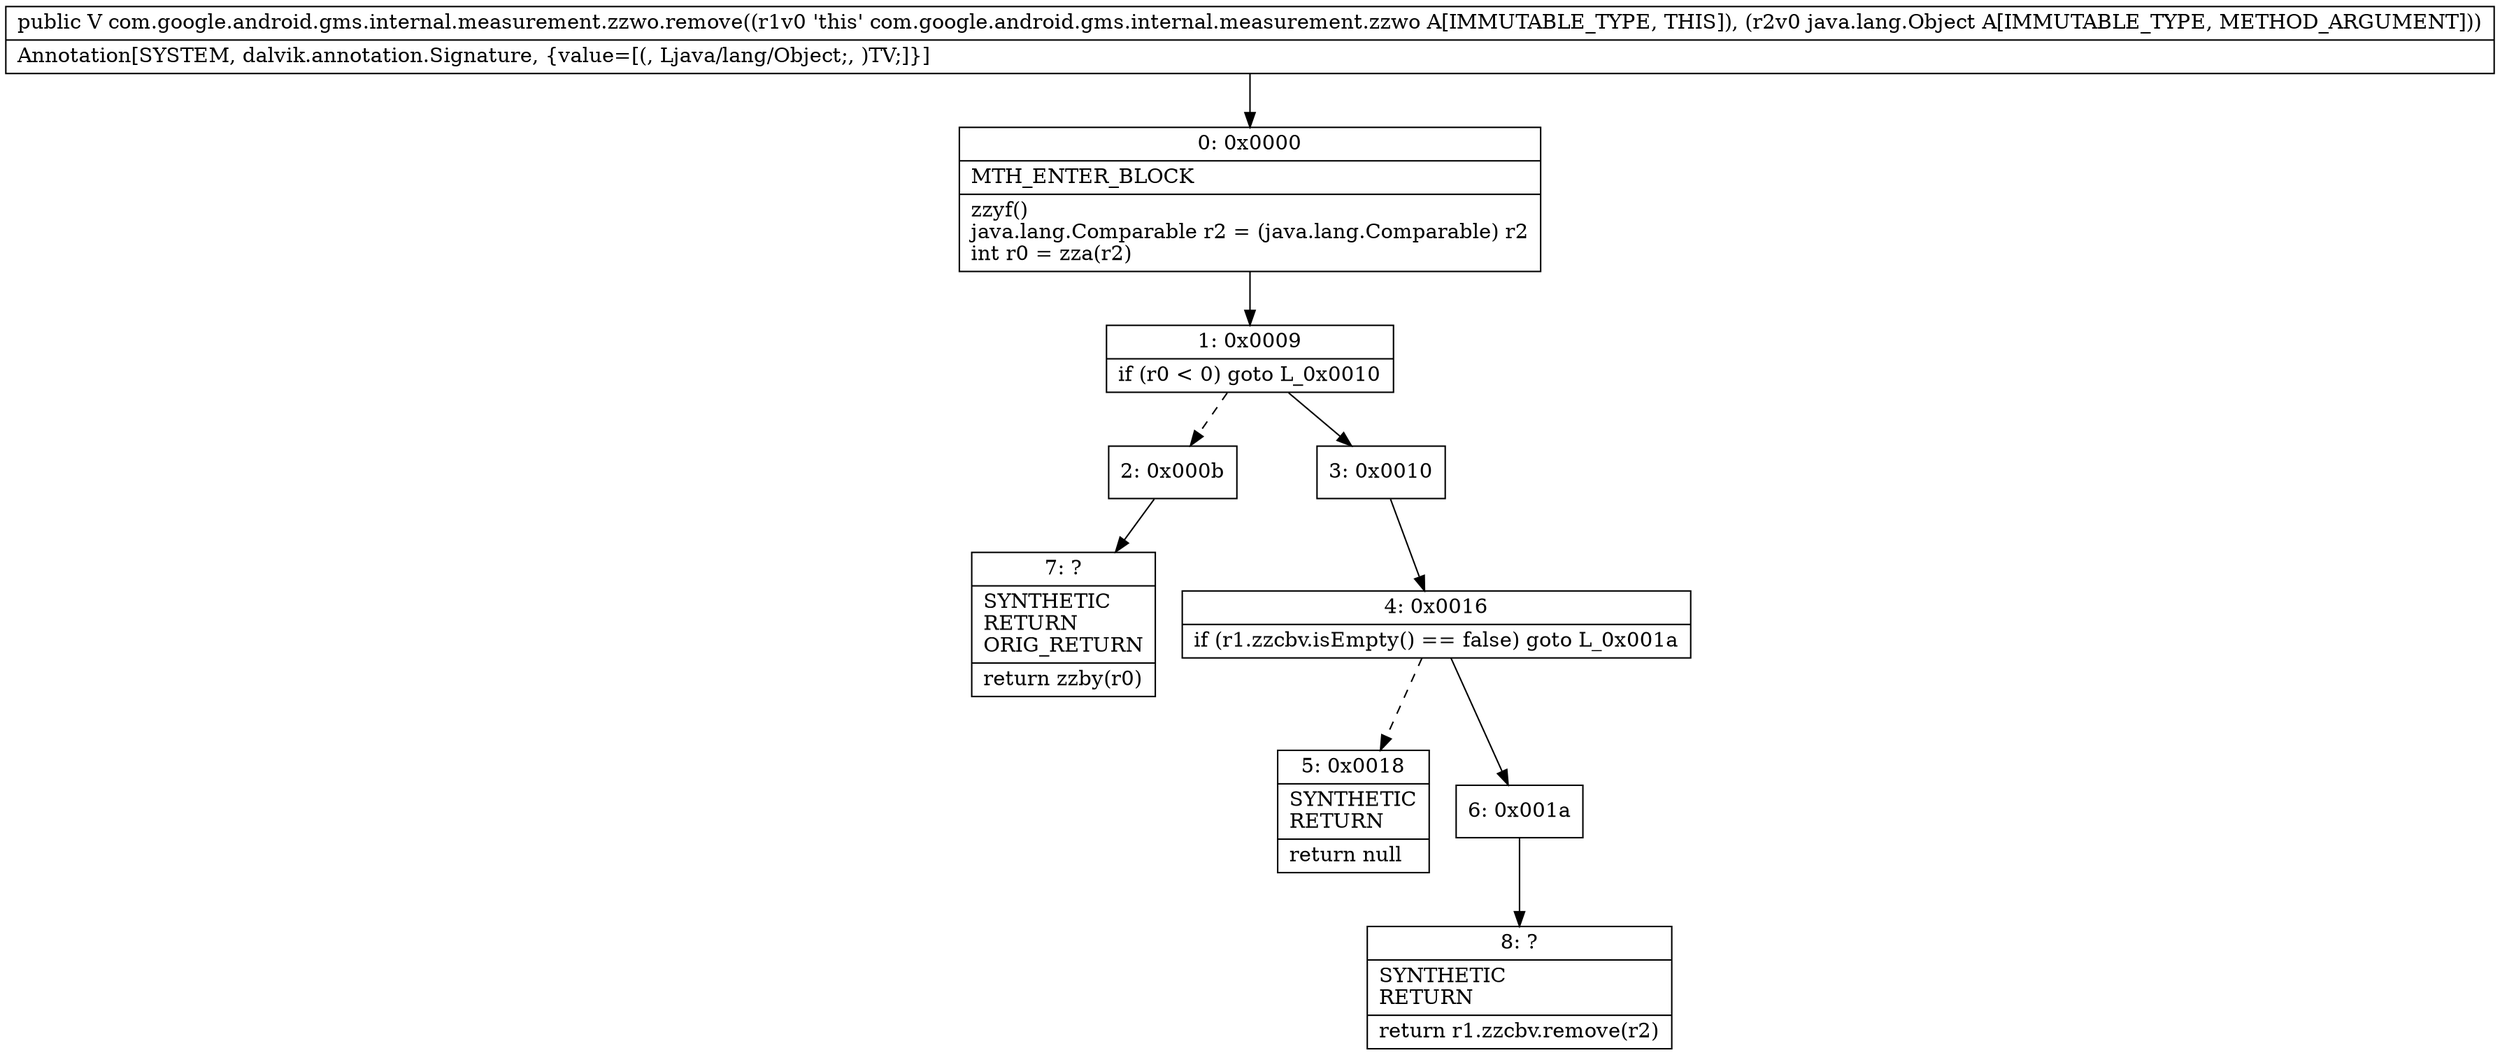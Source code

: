 digraph "CFG forcom.google.android.gms.internal.measurement.zzwo.remove(Ljava\/lang\/Object;)Ljava\/lang\/Object;" {
Node_0 [shape=record,label="{0\:\ 0x0000|MTH_ENTER_BLOCK\l|zzyf()\ljava.lang.Comparable r2 = (java.lang.Comparable) r2\lint r0 = zza(r2)\l}"];
Node_1 [shape=record,label="{1\:\ 0x0009|if (r0 \< 0) goto L_0x0010\l}"];
Node_2 [shape=record,label="{2\:\ 0x000b}"];
Node_3 [shape=record,label="{3\:\ 0x0010}"];
Node_4 [shape=record,label="{4\:\ 0x0016|if (r1.zzcbv.isEmpty() == false) goto L_0x001a\l}"];
Node_5 [shape=record,label="{5\:\ 0x0018|SYNTHETIC\lRETURN\l|return null\l}"];
Node_6 [shape=record,label="{6\:\ 0x001a}"];
Node_7 [shape=record,label="{7\:\ ?|SYNTHETIC\lRETURN\lORIG_RETURN\l|return zzby(r0)\l}"];
Node_8 [shape=record,label="{8\:\ ?|SYNTHETIC\lRETURN\l|return r1.zzcbv.remove(r2)\l}"];
MethodNode[shape=record,label="{public V com.google.android.gms.internal.measurement.zzwo.remove((r1v0 'this' com.google.android.gms.internal.measurement.zzwo A[IMMUTABLE_TYPE, THIS]), (r2v0 java.lang.Object A[IMMUTABLE_TYPE, METHOD_ARGUMENT]))  | Annotation[SYSTEM, dalvik.annotation.Signature, \{value=[(, Ljava\/lang\/Object;, )TV;]\}]\l}"];
MethodNode -> Node_0;
Node_0 -> Node_1;
Node_1 -> Node_2[style=dashed];
Node_1 -> Node_3;
Node_2 -> Node_7;
Node_3 -> Node_4;
Node_4 -> Node_5[style=dashed];
Node_4 -> Node_6;
Node_6 -> Node_8;
}

